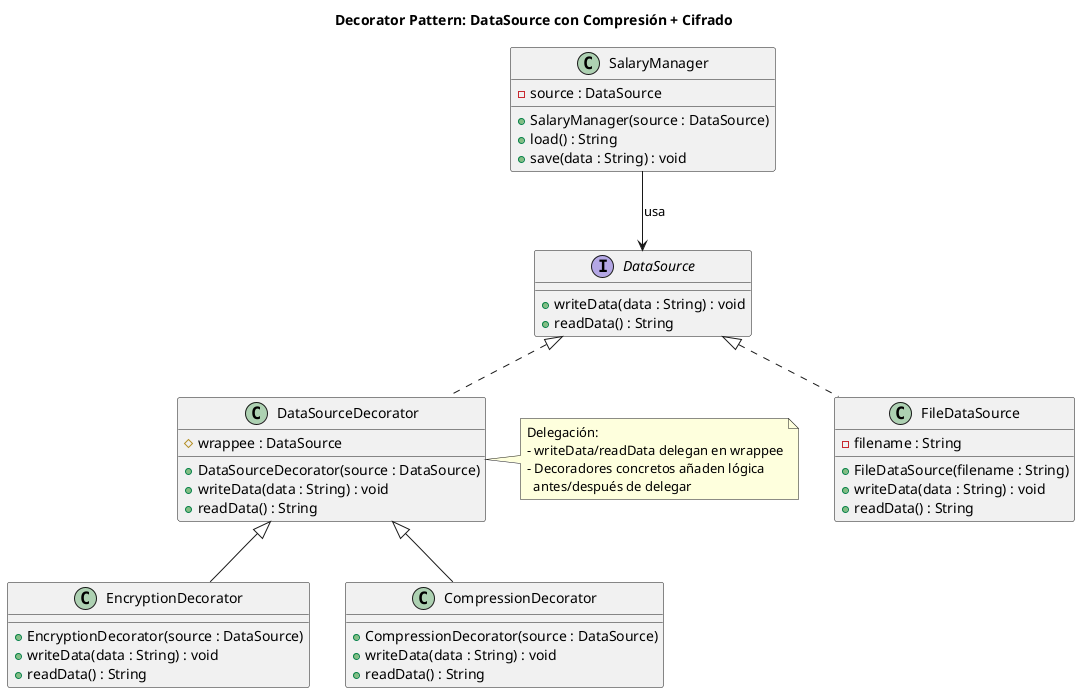 @startuml
title Decorator Pattern: DataSource con Compresión + Cifrado

interface DataSource {
  + writeData(data : String) : void
  + readData() : String
}

class FileDataSource implements DataSource {
  - filename : String
  + FileDataSource(filename : String)
  + writeData(data : String) : void
  + readData() : String
}

class DataSourceDecorator implements DataSource {
  # wrappee : DataSource
  + DataSourceDecorator(source : DataSource)
  + writeData(data : String) : void
  + readData() : String
}

class EncryptionDecorator extends DataSourceDecorator {
  + EncryptionDecorator(source : DataSource)
  + writeData(data : String) : void
  + readData() : String
}

class CompressionDecorator extends DataSourceDecorator {
  + CompressionDecorator(source : DataSource)
  + writeData(data : String) : void
  + readData() : String
}

class SalaryManager {
  - source : DataSource
  + SalaryManager(source : DataSource)
  + load() : String
  + save(data : String) : void
}

SalaryManager --> DataSource : usa

note right of DataSourceDecorator
Delegación:
- writeData/readData delegan en wrappee
- Decoradores concretos añaden lógica
  antes/después de delegar
end note
@enduml
